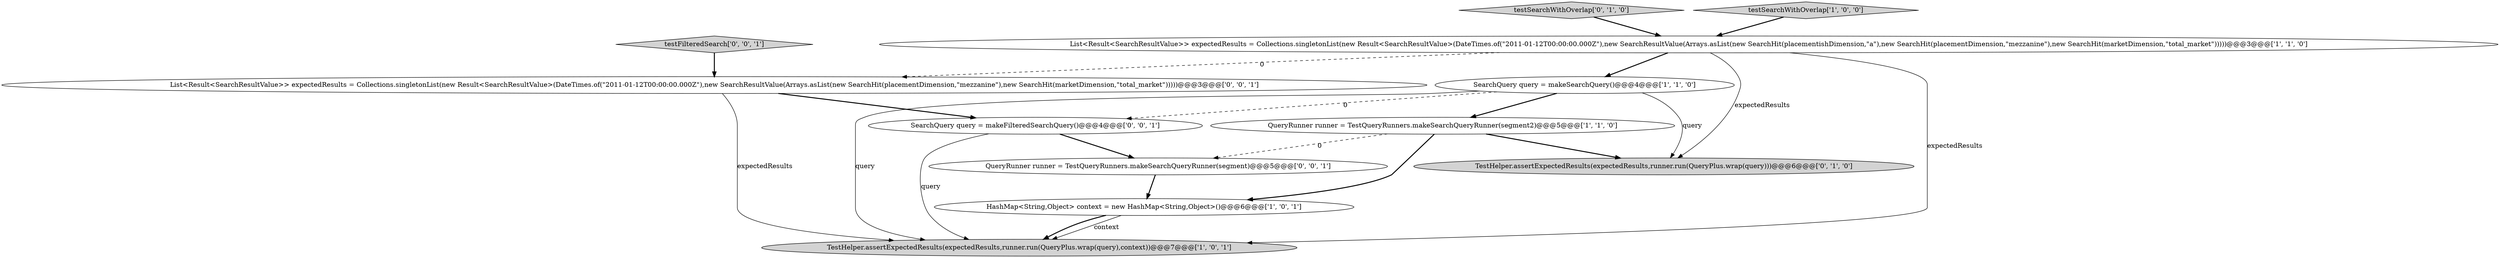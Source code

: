digraph {
0 [style = filled, label = "TestHelper.assertExpectedResults(expectedResults,runner.run(QueryPlus.wrap(query),context))@@@7@@@['1', '0', '1']", fillcolor = lightgray, shape = ellipse image = "AAA0AAABBB1BBB"];
7 [style = filled, label = "TestHelper.assertExpectedResults(expectedResults,runner.run(QueryPlus.wrap(query)))@@@6@@@['0', '1', '0']", fillcolor = lightgray, shape = ellipse image = "AAA0AAABBB2BBB"];
8 [style = filled, label = "QueryRunner runner = TestQueryRunners.makeSearchQueryRunner(segment)@@@5@@@['0', '0', '1']", fillcolor = white, shape = ellipse image = "AAA0AAABBB3BBB"];
3 [style = filled, label = "List<Result<SearchResultValue>> expectedResults = Collections.singletonList(new Result<SearchResultValue>(DateTimes.of(\"2011-01-12T00:00:00.000Z\"),new SearchResultValue(Arrays.asList(new SearchHit(placementishDimension,\"a\"),new SearchHit(placementDimension,\"mezzanine\"),new SearchHit(marketDimension,\"total_market\")))))@@@3@@@['1', '1', '0']", fillcolor = white, shape = ellipse image = "AAA0AAABBB1BBB"];
2 [style = filled, label = "QueryRunner runner = TestQueryRunners.makeSearchQueryRunner(segment2)@@@5@@@['1', '1', '0']", fillcolor = white, shape = ellipse image = "AAA0AAABBB1BBB"];
6 [style = filled, label = "testSearchWithOverlap['0', '1', '0']", fillcolor = lightgray, shape = diamond image = "AAA0AAABBB2BBB"];
1 [style = filled, label = "SearchQuery query = makeSearchQuery()@@@4@@@['1', '1', '0']", fillcolor = white, shape = ellipse image = "AAA0AAABBB1BBB"];
4 [style = filled, label = "HashMap<String,Object> context = new HashMap<String,Object>()@@@6@@@['1', '0', '1']", fillcolor = white, shape = ellipse image = "AAA0AAABBB1BBB"];
5 [style = filled, label = "testSearchWithOverlap['1', '0', '0']", fillcolor = lightgray, shape = diamond image = "AAA0AAABBB1BBB"];
11 [style = filled, label = "List<Result<SearchResultValue>> expectedResults = Collections.singletonList(new Result<SearchResultValue>(DateTimes.of(\"2011-01-12T00:00:00.000Z\"),new SearchResultValue(Arrays.asList(new SearchHit(placementDimension,\"mezzanine\"),new SearchHit(marketDimension,\"total_market\")))))@@@3@@@['0', '0', '1']", fillcolor = white, shape = ellipse image = "AAA0AAABBB3BBB"];
9 [style = filled, label = "testFilteredSearch['0', '0', '1']", fillcolor = lightgray, shape = diamond image = "AAA0AAABBB3BBB"];
10 [style = filled, label = "SearchQuery query = makeFilteredSearchQuery()@@@4@@@['0', '0', '1']", fillcolor = white, shape = ellipse image = "AAA0AAABBB3BBB"];
5->3 [style = bold, label=""];
6->3 [style = bold, label=""];
9->11 [style = bold, label=""];
3->1 [style = bold, label=""];
3->7 [style = solid, label="expectedResults"];
10->0 [style = solid, label="query"];
1->10 [style = dashed, label="0"];
2->4 [style = bold, label=""];
2->8 [style = dashed, label="0"];
11->0 [style = solid, label="expectedResults"];
4->0 [style = bold, label=""];
3->0 [style = solid, label="expectedResults"];
10->8 [style = bold, label=""];
11->10 [style = bold, label=""];
1->7 [style = solid, label="query"];
1->2 [style = bold, label=""];
2->7 [style = bold, label=""];
8->4 [style = bold, label=""];
1->0 [style = solid, label="query"];
4->0 [style = solid, label="context"];
3->11 [style = dashed, label="0"];
}
